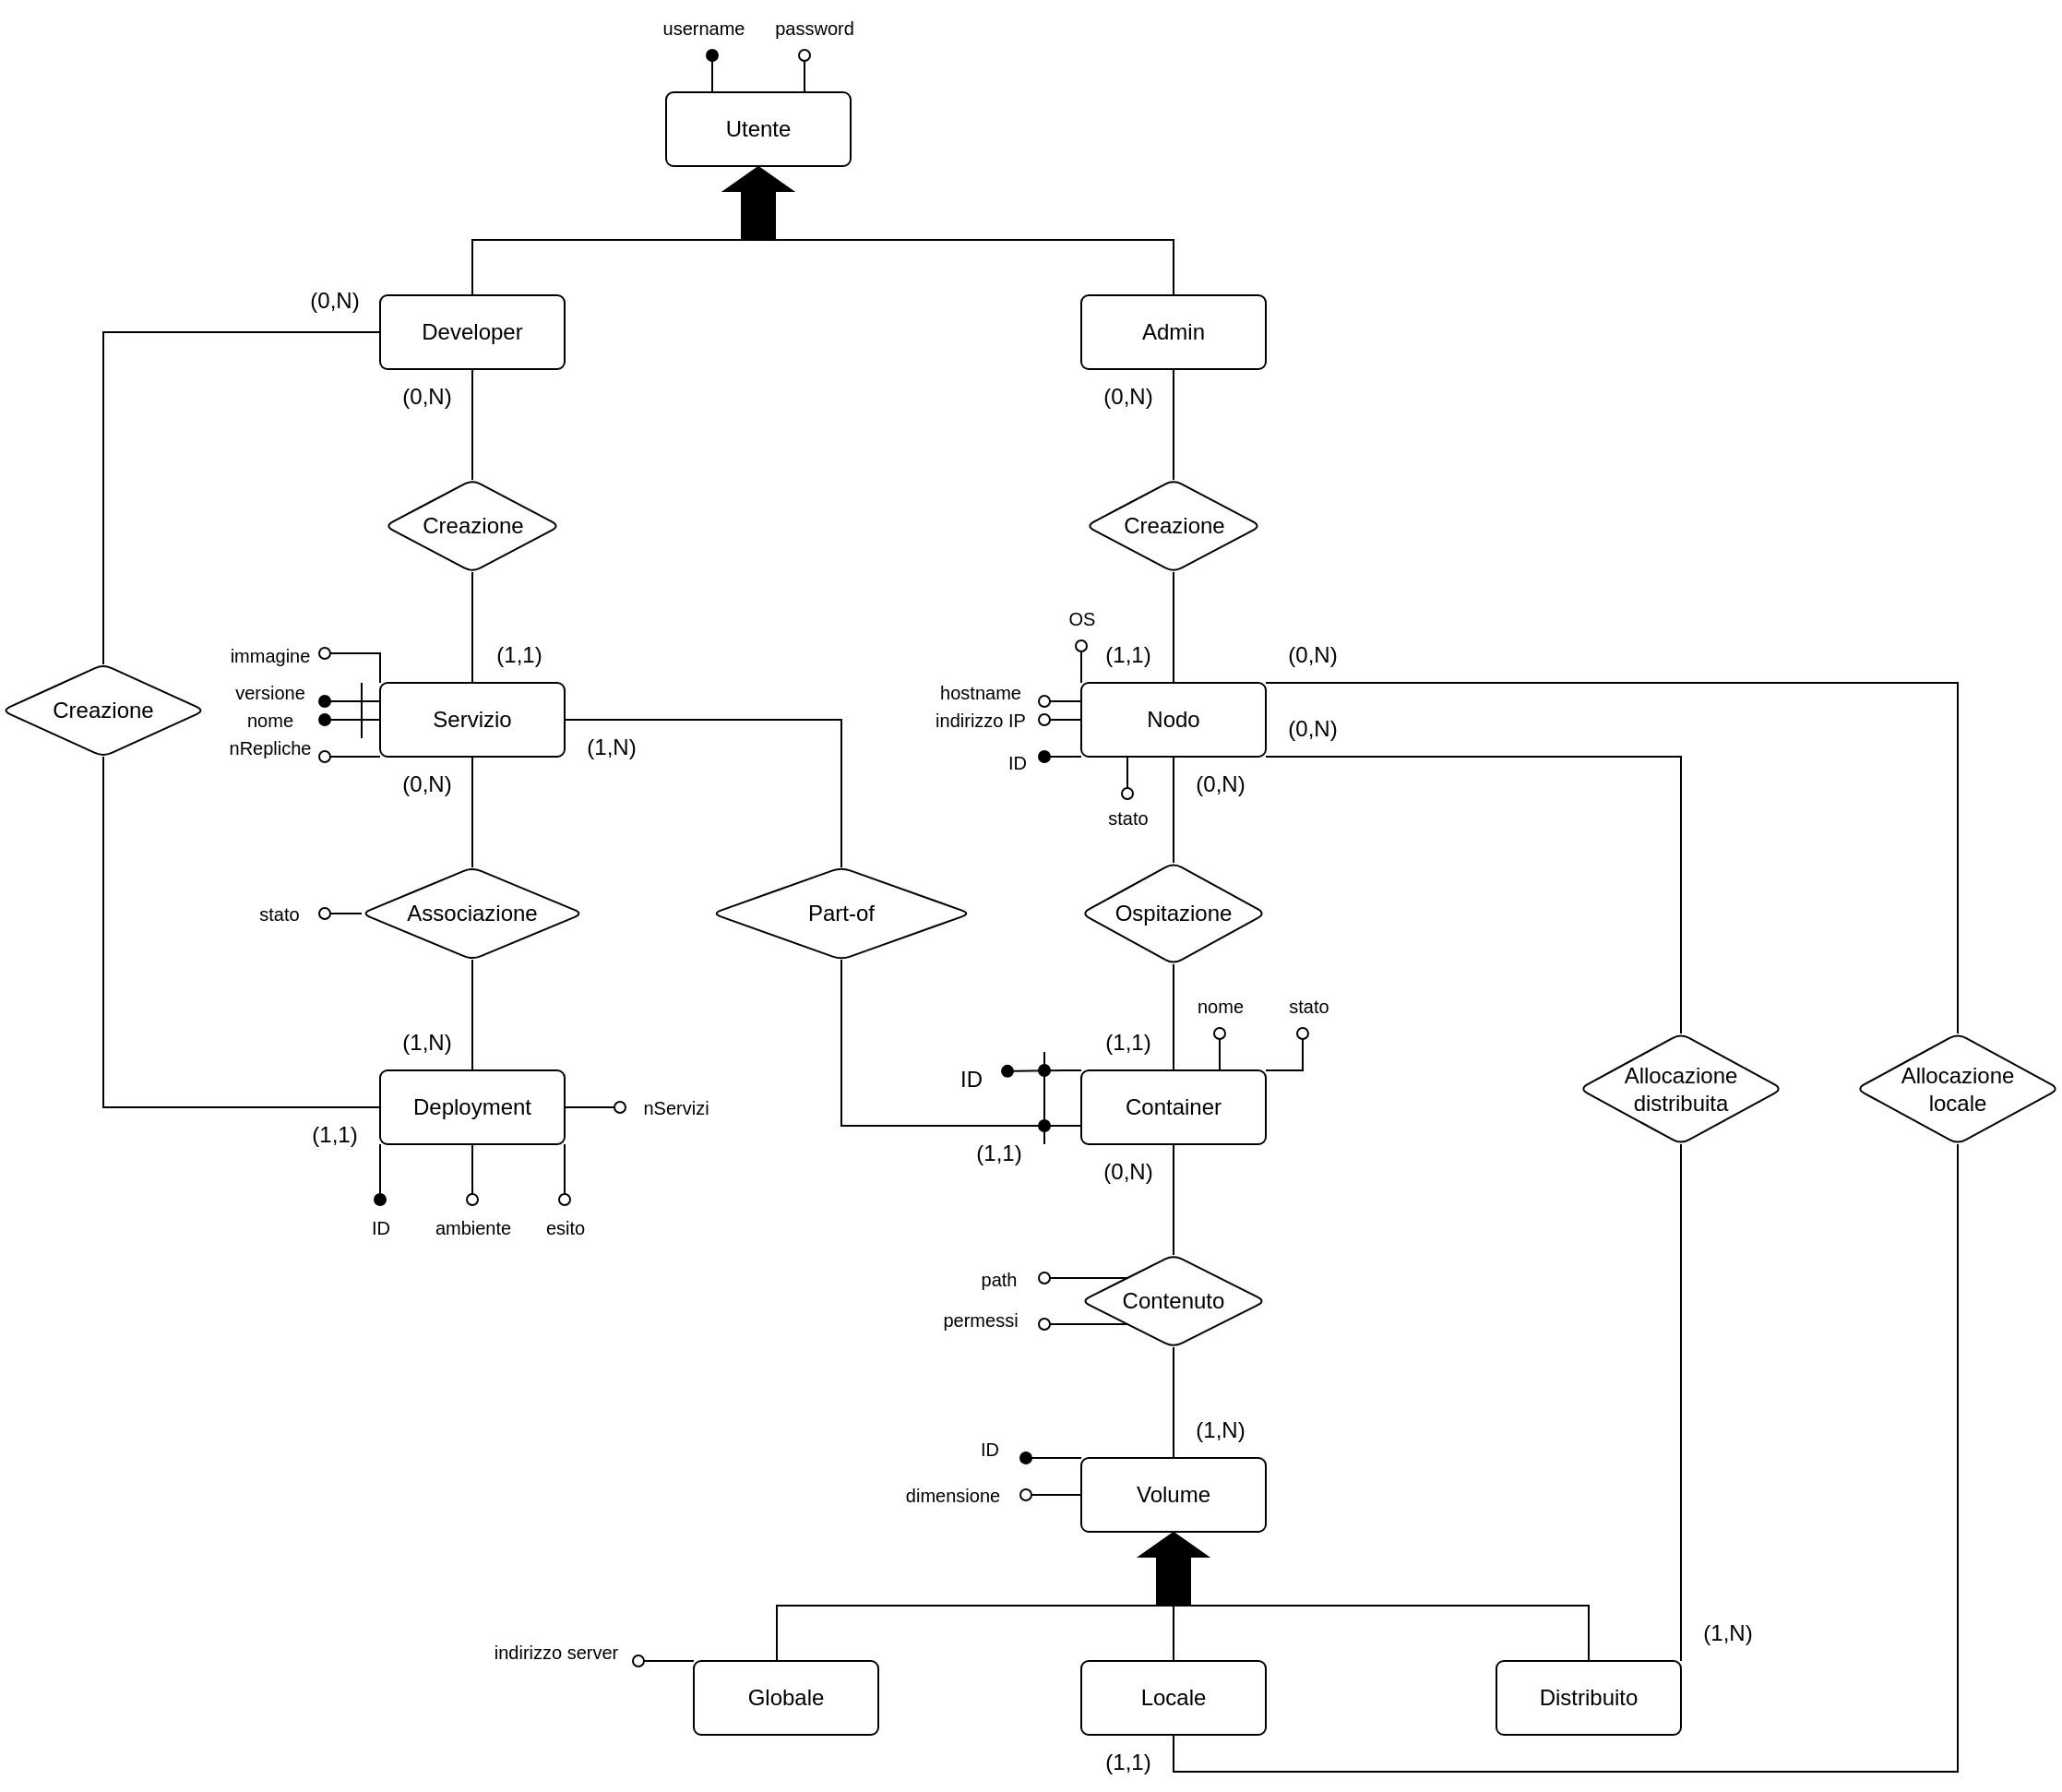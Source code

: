 <mxfile version="26.2.14">
  <diagram id="R2lEEEUBdFMjLlhIrx00" name="Page-1">
    <mxGraphModel dx="1577" dy="2233" grid="1" gridSize="10" guides="1" tooltips="1" connect="1" arrows="1" fold="1" page="1" pageScale="1" pageWidth="850" pageHeight="1100" math="0" shadow="0" extFonts="Permanent Marker^https://fonts.googleapis.com/css?family=Permanent+Marker">
      <root>
        <mxCell id="0" />
        <mxCell id="1" parent="0" />
        <mxCell id="UmrRzRvC02uneNPQCRzM-6" style="edgeStyle=orthogonalEdgeStyle;rounded=0;orthogonalLoop=1;jettySize=auto;html=1;exitX=0.5;exitY=1;exitDx=0;exitDy=0;entryX=0.5;entryY=0;entryDx=0;entryDy=0;endArrow=none;startFill=0;" edge="1" parent="1" source="UmrRzRvC02uneNPQCRzM-1" target="UmrRzRvC02uneNPQCRzM-2">
          <mxGeometry relative="1" as="geometry">
            <Array as="points">
              <mxPoint x="425" y="120" />
              <mxPoint x="650" y="120" />
            </Array>
          </mxGeometry>
        </mxCell>
        <mxCell id="UmrRzRvC02uneNPQCRzM-10" value="" style="edgeStyle=orthogonalEdgeStyle;rounded=0;orthogonalLoop=1;jettySize=auto;html=1;endArrow=none;startFill=0;" edge="1" parent="1" source="UmrRzRvC02uneNPQCRzM-2" target="UmrRzRvC02uneNPQCRzM-9">
          <mxGeometry relative="1" as="geometry" />
        </mxCell>
        <mxCell id="UmrRzRvC02uneNPQCRzM-2" value="Admin" style="rounded=1;arcSize=10;whiteSpace=wrap;html=1;align=center;" vertex="1" parent="1">
          <mxGeometry x="600" y="150" width="100" height="40" as="geometry" />
        </mxCell>
        <mxCell id="UmrRzRvC02uneNPQCRzM-14" value="" style="edgeStyle=orthogonalEdgeStyle;rounded=0;orthogonalLoop=1;jettySize=auto;html=1;endArrow=none;startFill=0;" edge="1" parent="1" source="UmrRzRvC02uneNPQCRzM-3" target="UmrRzRvC02uneNPQCRzM-13">
          <mxGeometry relative="1" as="geometry" />
        </mxCell>
        <mxCell id="UmrRzRvC02uneNPQCRzM-22" value="" style="edgeStyle=orthogonalEdgeStyle;rounded=0;orthogonalLoop=1;jettySize=auto;html=1;endArrow=none;startFill=0;" edge="1" parent="1" source="UmrRzRvC02uneNPQCRzM-3" target="UmrRzRvC02uneNPQCRzM-21">
          <mxGeometry relative="1" as="geometry" />
        </mxCell>
        <mxCell id="UmrRzRvC02uneNPQCRzM-3" value="Developer" style="rounded=1;arcSize=10;whiteSpace=wrap;html=1;align=center;" vertex="1" parent="1">
          <mxGeometry x="220" y="150" width="100" height="40" as="geometry" />
        </mxCell>
        <mxCell id="UmrRzRvC02uneNPQCRzM-7" value="" style="shape=flexArrow;endArrow=classic;html=1;rounded=0;width=18;endSize=4;endWidth=18;fillColor=#000000;" edge="1" parent="1" target="UmrRzRvC02uneNPQCRzM-1">
          <mxGeometry width="50" height="50" relative="1" as="geometry">
            <mxPoint x="425" y="120" as="sourcePoint" />
            <mxPoint x="425" y="50" as="targetPoint" />
            <Array as="points" />
          </mxGeometry>
        </mxCell>
        <mxCell id="UmrRzRvC02uneNPQCRzM-8" style="edgeStyle=orthogonalEdgeStyle;rounded=0;orthogonalLoop=1;jettySize=auto;html=1;exitX=0.5;exitY=1;exitDx=0;exitDy=0;entryX=0.5;entryY=0;entryDx=0;entryDy=0;endArrow=none;startFill=0;" edge="1" parent="1" source="UmrRzRvC02uneNPQCRzM-1" target="UmrRzRvC02uneNPQCRzM-3">
          <mxGeometry relative="1" as="geometry">
            <Array as="points">
              <mxPoint x="425" y="120" />
              <mxPoint x="270" y="120" />
            </Array>
          </mxGeometry>
        </mxCell>
        <mxCell id="UmrRzRvC02uneNPQCRzM-78" style="edgeStyle=orthogonalEdgeStyle;rounded=0;orthogonalLoop=1;jettySize=auto;html=1;exitX=0.25;exitY=0;exitDx=0;exitDy=0;endArrow=oval;endFill=1;" edge="1" parent="1" source="UmrRzRvC02uneNPQCRzM-1">
          <mxGeometry relative="1" as="geometry">
            <mxPoint x="400" y="20" as="targetPoint" />
          </mxGeometry>
        </mxCell>
        <mxCell id="UmrRzRvC02uneNPQCRzM-80" style="edgeStyle=orthogonalEdgeStyle;rounded=0;orthogonalLoop=1;jettySize=auto;html=1;exitX=0.75;exitY=0;exitDx=0;exitDy=0;endArrow=oval;endFill=0;" edge="1" parent="1" source="UmrRzRvC02uneNPQCRzM-1">
          <mxGeometry relative="1" as="geometry">
            <mxPoint x="450" y="20" as="targetPoint" />
          </mxGeometry>
        </mxCell>
        <mxCell id="UmrRzRvC02uneNPQCRzM-1" value="Utente" style="rounded=1;arcSize=10;whiteSpace=wrap;html=1;align=center;" vertex="1" parent="1">
          <mxGeometry x="375" y="40" width="100" height="40" as="geometry" />
        </mxCell>
        <mxCell id="UmrRzRvC02uneNPQCRzM-9" value="Creazione" style="rhombus;whiteSpace=wrap;html=1;rounded=1;arcSize=10;" vertex="1" parent="1">
          <mxGeometry x="602.5" y="250" width="95" height="50" as="geometry" />
        </mxCell>
        <mxCell id="UmrRzRvC02uneNPQCRzM-12" style="edgeStyle=orthogonalEdgeStyle;rounded=0;orthogonalLoop=1;jettySize=auto;html=1;exitX=0.5;exitY=0;exitDx=0;exitDy=0;entryX=0.5;entryY=1;entryDx=0;entryDy=0;endArrow=none;startFill=0;" edge="1" parent="1" source="UmrRzRvC02uneNPQCRzM-11" target="UmrRzRvC02uneNPQCRzM-9">
          <mxGeometry relative="1" as="geometry" />
        </mxCell>
        <mxCell id="UmrRzRvC02uneNPQCRzM-34" value="" style="edgeStyle=orthogonalEdgeStyle;rounded=0;orthogonalLoop=1;jettySize=auto;html=1;endArrow=none;startFill=0;" edge="1" parent="1" source="UmrRzRvC02uneNPQCRzM-11" target="UmrRzRvC02uneNPQCRzM-33">
          <mxGeometry relative="1" as="geometry" />
        </mxCell>
        <mxCell id="UmrRzRvC02uneNPQCRzM-116" style="edgeStyle=orthogonalEdgeStyle;rounded=0;orthogonalLoop=1;jettySize=auto;html=1;exitX=0;exitY=0;exitDx=0;exitDy=0;endArrow=oval;endFill=0;" edge="1" parent="1" source="UmrRzRvC02uneNPQCRzM-11">
          <mxGeometry relative="1" as="geometry">
            <mxPoint x="600" y="340" as="targetPoint" />
          </mxGeometry>
        </mxCell>
        <mxCell id="UmrRzRvC02uneNPQCRzM-118" style="edgeStyle=orthogonalEdgeStyle;rounded=0;orthogonalLoop=1;jettySize=auto;html=1;exitX=0;exitY=0.25;exitDx=0;exitDy=0;endArrow=oval;endFill=0;" edge="1" parent="1" source="UmrRzRvC02uneNPQCRzM-11">
          <mxGeometry relative="1" as="geometry">
            <mxPoint x="580" y="370" as="targetPoint" />
          </mxGeometry>
        </mxCell>
        <mxCell id="UmrRzRvC02uneNPQCRzM-120" style="edgeStyle=orthogonalEdgeStyle;rounded=0;orthogonalLoop=1;jettySize=auto;html=1;exitX=0;exitY=0.5;exitDx=0;exitDy=0;endArrow=oval;endFill=0;" edge="1" parent="1" source="UmrRzRvC02uneNPQCRzM-11">
          <mxGeometry relative="1" as="geometry">
            <mxPoint x="580" y="380" as="targetPoint" />
          </mxGeometry>
        </mxCell>
        <mxCell id="UmrRzRvC02uneNPQCRzM-122" style="edgeStyle=orthogonalEdgeStyle;rounded=0;orthogonalLoop=1;jettySize=auto;html=1;exitX=0;exitY=1;exitDx=0;exitDy=0;endArrow=oval;endFill=1;" edge="1" parent="1" source="UmrRzRvC02uneNPQCRzM-11">
          <mxGeometry relative="1" as="geometry">
            <mxPoint x="580" y="400" as="targetPoint" />
          </mxGeometry>
        </mxCell>
        <mxCell id="UmrRzRvC02uneNPQCRzM-124" style="edgeStyle=orthogonalEdgeStyle;rounded=0;orthogonalLoop=1;jettySize=auto;html=1;exitX=0.25;exitY=1;exitDx=0;exitDy=0;endArrow=oval;endFill=0;" edge="1" parent="1" source="UmrRzRvC02uneNPQCRzM-11">
          <mxGeometry relative="1" as="geometry">
            <mxPoint x="625" y="420" as="targetPoint" />
          </mxGeometry>
        </mxCell>
        <mxCell id="UmrRzRvC02uneNPQCRzM-179" style="edgeStyle=orthogonalEdgeStyle;rounded=0;orthogonalLoop=1;jettySize=auto;html=1;exitX=1;exitY=1;exitDx=0;exitDy=0;entryX=0.5;entryY=0;entryDx=0;entryDy=0;endArrow=none;startFill=0;" edge="1" parent="1" source="UmrRzRvC02uneNPQCRzM-11" target="UmrRzRvC02uneNPQCRzM-172">
          <mxGeometry relative="1" as="geometry">
            <Array as="points">
              <mxPoint x="925" y="400" />
            </Array>
          </mxGeometry>
        </mxCell>
        <mxCell id="UmrRzRvC02uneNPQCRzM-11" value="Nodo" style="rounded=1;arcSize=10;whiteSpace=wrap;html=1;align=center;" vertex="1" parent="1">
          <mxGeometry x="600" y="360" width="100" height="40" as="geometry" />
        </mxCell>
        <mxCell id="UmrRzRvC02uneNPQCRzM-13" value="Creazione" style="rhombus;whiteSpace=wrap;html=1;rounded=1;arcSize=10;" vertex="1" parent="1">
          <mxGeometry x="222.5" y="250" width="95" height="50" as="geometry" />
        </mxCell>
        <mxCell id="UmrRzRvC02uneNPQCRzM-16" style="edgeStyle=orthogonalEdgeStyle;rounded=0;orthogonalLoop=1;jettySize=auto;html=1;exitX=0.5;exitY=0;exitDx=0;exitDy=0;entryX=0.5;entryY=1;entryDx=0;entryDy=0;endArrow=none;startFill=0;" edge="1" parent="1" source="UmrRzRvC02uneNPQCRzM-15" target="UmrRzRvC02uneNPQCRzM-13">
          <mxGeometry relative="1" as="geometry" />
        </mxCell>
        <mxCell id="UmrRzRvC02uneNPQCRzM-18" value="" style="edgeStyle=orthogonalEdgeStyle;rounded=0;orthogonalLoop=1;jettySize=auto;html=1;endArrow=none;startFill=0;" edge="1" parent="1" source="UmrRzRvC02uneNPQCRzM-15" target="UmrRzRvC02uneNPQCRzM-17">
          <mxGeometry relative="1" as="geometry" />
        </mxCell>
        <mxCell id="UmrRzRvC02uneNPQCRzM-43" value="" style="edgeStyle=orthogonalEdgeStyle;rounded=0;orthogonalLoop=1;jettySize=auto;html=1;endArrow=none;startFill=0;" edge="1" parent="1" source="UmrRzRvC02uneNPQCRzM-15" target="UmrRzRvC02uneNPQCRzM-42">
          <mxGeometry relative="1" as="geometry" />
        </mxCell>
        <mxCell id="UmrRzRvC02uneNPQCRzM-83" style="edgeStyle=orthogonalEdgeStyle;rounded=0;orthogonalLoop=1;jettySize=auto;html=1;exitX=0;exitY=0.25;exitDx=0;exitDy=0;endArrow=oval;endFill=1;" edge="1" parent="1" source="UmrRzRvC02uneNPQCRzM-15">
          <mxGeometry relative="1" as="geometry">
            <mxPoint x="190" y="370" as="targetPoint" />
          </mxGeometry>
        </mxCell>
        <mxCell id="UmrRzRvC02uneNPQCRzM-95" style="edgeStyle=orthogonalEdgeStyle;rounded=0;orthogonalLoop=1;jettySize=auto;html=1;exitX=0;exitY=0.5;exitDx=0;exitDy=0;endArrow=oval;endFill=1;" edge="1" parent="1" source="UmrRzRvC02uneNPQCRzM-15">
          <mxGeometry relative="1" as="geometry">
            <mxPoint x="190" y="380" as="targetPoint" />
          </mxGeometry>
        </mxCell>
        <mxCell id="UmrRzRvC02uneNPQCRzM-100" style="edgeStyle=orthogonalEdgeStyle;rounded=0;orthogonalLoop=1;jettySize=auto;html=1;exitX=0;exitY=1;exitDx=0;exitDy=0;endArrow=oval;endFill=0;" edge="1" parent="1" source="UmrRzRvC02uneNPQCRzM-15">
          <mxGeometry relative="1" as="geometry">
            <mxPoint x="190" y="400" as="targetPoint" />
          </mxGeometry>
        </mxCell>
        <mxCell id="UmrRzRvC02uneNPQCRzM-15" value="Servizio" style="rounded=1;arcSize=10;whiteSpace=wrap;html=1;align=center;" vertex="1" parent="1">
          <mxGeometry x="220" y="360" width="100" height="40" as="geometry" />
        </mxCell>
        <mxCell id="UmrRzRvC02uneNPQCRzM-111" style="edgeStyle=orthogonalEdgeStyle;rounded=0;orthogonalLoop=1;jettySize=auto;html=1;exitX=0;exitY=0.5;exitDx=0;exitDy=0;endArrow=oval;endFill=0;" edge="1" parent="1" source="UmrRzRvC02uneNPQCRzM-17">
          <mxGeometry relative="1" as="geometry">
            <mxPoint x="190" y="485" as="targetPoint" />
          </mxGeometry>
        </mxCell>
        <mxCell id="UmrRzRvC02uneNPQCRzM-17" value="Associazione" style="rhombus;whiteSpace=wrap;html=1;rounded=1;arcSize=10;" vertex="1" parent="1">
          <mxGeometry x="210" y="460" width="120" height="50" as="geometry" />
        </mxCell>
        <mxCell id="UmrRzRvC02uneNPQCRzM-20" style="edgeStyle=orthogonalEdgeStyle;rounded=0;orthogonalLoop=1;jettySize=auto;html=1;exitX=0.5;exitY=0;exitDx=0;exitDy=0;entryX=0.5;entryY=1;entryDx=0;entryDy=0;endArrow=none;startFill=0;" edge="1" parent="1" source="UmrRzRvC02uneNPQCRzM-19" target="UmrRzRvC02uneNPQCRzM-17">
          <mxGeometry relative="1" as="geometry" />
        </mxCell>
        <mxCell id="UmrRzRvC02uneNPQCRzM-24" style="edgeStyle=orthogonalEdgeStyle;rounded=0;orthogonalLoop=1;jettySize=auto;html=1;exitX=0;exitY=0.5;exitDx=0;exitDy=0;endArrow=none;startFill=0;" edge="1" parent="1" source="UmrRzRvC02uneNPQCRzM-19" target="UmrRzRvC02uneNPQCRzM-21">
          <mxGeometry relative="1" as="geometry" />
        </mxCell>
        <mxCell id="UmrRzRvC02uneNPQCRzM-103" style="edgeStyle=orthogonalEdgeStyle;rounded=0;orthogonalLoop=1;jettySize=auto;html=1;exitX=0;exitY=1;exitDx=0;exitDy=0;endArrow=oval;endFill=1;" edge="1" parent="1" source="UmrRzRvC02uneNPQCRzM-19">
          <mxGeometry relative="1" as="geometry">
            <mxPoint x="220" y="640" as="targetPoint" />
          </mxGeometry>
        </mxCell>
        <mxCell id="UmrRzRvC02uneNPQCRzM-104" style="edgeStyle=orthogonalEdgeStyle;rounded=0;orthogonalLoop=1;jettySize=auto;html=1;exitX=0.5;exitY=1;exitDx=0;exitDy=0;endArrow=oval;endFill=0;" edge="1" parent="1" source="UmrRzRvC02uneNPQCRzM-19">
          <mxGeometry relative="1" as="geometry">
            <mxPoint x="270" y="640" as="targetPoint" />
          </mxGeometry>
        </mxCell>
        <mxCell id="UmrRzRvC02uneNPQCRzM-105" style="edgeStyle=orthogonalEdgeStyle;rounded=0;orthogonalLoop=1;jettySize=auto;html=1;exitX=1;exitY=1;exitDx=0;exitDy=0;endArrow=oval;endFill=0;" edge="1" parent="1" source="UmrRzRvC02uneNPQCRzM-19">
          <mxGeometry relative="1" as="geometry">
            <mxPoint x="320" y="640" as="targetPoint" />
          </mxGeometry>
        </mxCell>
        <mxCell id="UmrRzRvC02uneNPQCRzM-109" style="edgeStyle=orthogonalEdgeStyle;rounded=0;orthogonalLoop=1;jettySize=auto;html=1;exitX=1;exitY=0.5;exitDx=0;exitDy=0;endArrow=oval;endFill=0;" edge="1" parent="1" source="UmrRzRvC02uneNPQCRzM-19">
          <mxGeometry relative="1" as="geometry">
            <mxPoint x="350" y="590" as="targetPoint" />
          </mxGeometry>
        </mxCell>
        <mxCell id="UmrRzRvC02uneNPQCRzM-19" value="Deployment" style="rounded=1;arcSize=10;whiteSpace=wrap;html=1;align=center;" vertex="1" parent="1">
          <mxGeometry x="220" y="570" width="100" height="40" as="geometry" />
        </mxCell>
        <mxCell id="UmrRzRvC02uneNPQCRzM-21" value="Creazione" style="rhombus;whiteSpace=wrap;html=1;rounded=1;arcSize=10;" vertex="1" parent="1">
          <mxGeometry x="15" y="350" width="110" height="50" as="geometry" />
        </mxCell>
        <mxCell id="UmrRzRvC02uneNPQCRzM-25" value="(1,1)" style="text;html=1;align=center;verticalAlign=middle;resizable=0;points=[];autosize=1;strokeColor=none;fillColor=none;" vertex="1" parent="1">
          <mxGeometry x="170" y="590" width="50" height="30" as="geometry" />
        </mxCell>
        <mxCell id="UmrRzRvC02uneNPQCRzM-26" value="(0,N)" style="text;html=1;align=center;verticalAlign=middle;resizable=0;points=[];autosize=1;strokeColor=none;fillColor=none;" vertex="1" parent="1">
          <mxGeometry x="170" y="138" width="50" height="30" as="geometry" />
        </mxCell>
        <mxCell id="UmrRzRvC02uneNPQCRzM-27" value="(1,N)" style="text;html=1;align=center;verticalAlign=middle;resizable=0;points=[];autosize=1;strokeColor=none;fillColor=none;" vertex="1" parent="1">
          <mxGeometry x="220" y="540" width="50" height="30" as="geometry" />
        </mxCell>
        <mxCell id="UmrRzRvC02uneNPQCRzM-28" value="(0,N)" style="text;html=1;align=center;verticalAlign=middle;resizable=0;points=[];autosize=1;strokeColor=none;fillColor=none;" vertex="1" parent="1">
          <mxGeometry x="220" y="400" width="50" height="30" as="geometry" />
        </mxCell>
        <mxCell id="UmrRzRvC02uneNPQCRzM-29" value="(0,N)" style="text;html=1;align=center;verticalAlign=middle;resizable=0;points=[];autosize=1;strokeColor=none;fillColor=none;" vertex="1" parent="1">
          <mxGeometry x="220" y="190" width="50" height="30" as="geometry" />
        </mxCell>
        <mxCell id="UmrRzRvC02uneNPQCRzM-30" value="(1,1)" style="text;html=1;align=center;verticalAlign=middle;resizable=0;points=[];autosize=1;strokeColor=none;fillColor=none;" vertex="1" parent="1">
          <mxGeometry x="270" y="330" width="50" height="30" as="geometry" />
        </mxCell>
        <mxCell id="UmrRzRvC02uneNPQCRzM-31" value="(0,N)" style="text;html=1;align=center;verticalAlign=middle;resizable=0;points=[];autosize=1;strokeColor=none;fillColor=none;" vertex="1" parent="1">
          <mxGeometry x="600" y="190" width="50" height="30" as="geometry" />
        </mxCell>
        <mxCell id="UmrRzRvC02uneNPQCRzM-32" value="(1,1)" style="text;html=1;align=center;verticalAlign=middle;resizable=0;points=[];autosize=1;strokeColor=none;fillColor=none;" vertex="1" parent="1">
          <mxGeometry x="600" y="330" width="50" height="30" as="geometry" />
        </mxCell>
        <mxCell id="UmrRzRvC02uneNPQCRzM-33" value="Ospitazione" style="rhombus;whiteSpace=wrap;html=1;rounded=1;arcSize=10;" vertex="1" parent="1">
          <mxGeometry x="600" y="457.5" width="100" height="55" as="geometry" />
        </mxCell>
        <mxCell id="UmrRzRvC02uneNPQCRzM-39" style="edgeStyle=orthogonalEdgeStyle;rounded=0;orthogonalLoop=1;jettySize=auto;html=1;exitX=0.5;exitY=0;exitDx=0;exitDy=0;entryX=0.5;entryY=1;entryDx=0;entryDy=0;endArrow=none;startFill=0;" edge="1" parent="1" source="UmrRzRvC02uneNPQCRzM-37" target="UmrRzRvC02uneNPQCRzM-33">
          <mxGeometry relative="1" as="geometry" />
        </mxCell>
        <mxCell id="UmrRzRvC02uneNPQCRzM-49" value="" style="edgeStyle=orthogonalEdgeStyle;rounded=0;orthogonalLoop=1;jettySize=auto;html=1;endArrow=none;startFill=0;" edge="1" parent="1" source="UmrRzRvC02uneNPQCRzM-37" target="UmrRzRvC02uneNPQCRzM-48">
          <mxGeometry relative="1" as="geometry" />
        </mxCell>
        <mxCell id="UmrRzRvC02uneNPQCRzM-131" style="edgeStyle=orthogonalEdgeStyle;rounded=0;orthogonalLoop=1;jettySize=auto;html=1;exitX=0;exitY=0.75;exitDx=0;exitDy=0;entryX=0.5;entryY=1;entryDx=0;entryDy=0;endArrow=none;startFill=0;" edge="1" parent="1" source="UmrRzRvC02uneNPQCRzM-37" target="UmrRzRvC02uneNPQCRzM-42">
          <mxGeometry relative="1" as="geometry" />
        </mxCell>
        <mxCell id="UmrRzRvC02uneNPQCRzM-134" style="edgeStyle=orthogonalEdgeStyle;rounded=0;orthogonalLoop=1;jettySize=auto;html=1;exitX=0;exitY=0;exitDx=0;exitDy=0;endArrow=oval;endFill=1;" edge="1" parent="1" source="UmrRzRvC02uneNPQCRzM-37">
          <mxGeometry relative="1" as="geometry">
            <mxPoint x="560" y="570.429" as="targetPoint" />
            <Array as="points">
              <mxPoint x="590" y="570" />
              <mxPoint x="590" y="570" />
            </Array>
          </mxGeometry>
        </mxCell>
        <mxCell id="UmrRzRvC02uneNPQCRzM-143" style="edgeStyle=orthogonalEdgeStyle;rounded=0;orthogonalLoop=1;jettySize=auto;html=1;exitX=0.75;exitY=0;exitDx=0;exitDy=0;endArrow=oval;endFill=0;" edge="1" parent="1" source="UmrRzRvC02uneNPQCRzM-37">
          <mxGeometry relative="1" as="geometry">
            <mxPoint x="675" y="550" as="targetPoint" />
          </mxGeometry>
        </mxCell>
        <mxCell id="UmrRzRvC02uneNPQCRzM-145" style="edgeStyle=orthogonalEdgeStyle;rounded=0;orthogonalLoop=1;jettySize=auto;html=1;exitX=1;exitY=0;exitDx=0;exitDy=0;endArrow=oval;endFill=0;" edge="1" parent="1" source="UmrRzRvC02uneNPQCRzM-37">
          <mxGeometry relative="1" as="geometry">
            <mxPoint x="720" y="550" as="targetPoint" />
          </mxGeometry>
        </mxCell>
        <mxCell id="UmrRzRvC02uneNPQCRzM-37" value="Container" style="rounded=1;arcSize=10;whiteSpace=wrap;html=1;align=center;" vertex="1" parent="1">
          <mxGeometry x="600" y="570" width="100" height="40" as="geometry" />
        </mxCell>
        <mxCell id="UmrRzRvC02uneNPQCRzM-40" value="(1,1)" style="text;html=1;align=center;verticalAlign=middle;resizable=0;points=[];autosize=1;strokeColor=none;fillColor=none;" vertex="1" parent="1">
          <mxGeometry x="600" y="540" width="50" height="30" as="geometry" />
        </mxCell>
        <mxCell id="UmrRzRvC02uneNPQCRzM-41" value="(0,N)" style="text;html=1;align=center;verticalAlign=middle;resizable=0;points=[];autosize=1;strokeColor=none;fillColor=none;" vertex="1" parent="1">
          <mxGeometry x="650" y="400" width="50" height="30" as="geometry" />
        </mxCell>
        <mxCell id="UmrRzRvC02uneNPQCRzM-42" value="Part-of" style="rhombus;whiteSpace=wrap;html=1;rounded=1;arcSize=10;" vertex="1" parent="1">
          <mxGeometry x="400" y="460" width="140" height="50" as="geometry" />
        </mxCell>
        <mxCell id="UmrRzRvC02uneNPQCRzM-45" value="(1,N)" style="text;html=1;align=center;verticalAlign=middle;resizable=0;points=[];autosize=1;strokeColor=none;fillColor=none;" vertex="1" parent="1">
          <mxGeometry x="320" y="380" width="50" height="30" as="geometry" />
        </mxCell>
        <mxCell id="UmrRzRvC02uneNPQCRzM-46" value="(1,1)" style="text;html=1;align=center;verticalAlign=middle;resizable=0;points=[];autosize=1;strokeColor=none;fillColor=none;" vertex="1" parent="1">
          <mxGeometry x="530" y="600" width="50" height="30" as="geometry" />
        </mxCell>
        <mxCell id="UmrRzRvC02uneNPQCRzM-148" style="edgeStyle=orthogonalEdgeStyle;rounded=0;orthogonalLoop=1;jettySize=auto;html=1;exitX=0;exitY=0;exitDx=0;exitDy=0;endArrow=oval;endFill=0;" edge="1" parent="1" source="UmrRzRvC02uneNPQCRzM-48">
          <mxGeometry relative="1" as="geometry">
            <mxPoint x="580.0" y="682.353" as="targetPoint" />
          </mxGeometry>
        </mxCell>
        <mxCell id="UmrRzRvC02uneNPQCRzM-150" style="edgeStyle=orthogonalEdgeStyle;rounded=0;orthogonalLoop=1;jettySize=auto;html=1;exitX=0;exitY=1;exitDx=0;exitDy=0;endArrow=oval;endFill=0;" edge="1" parent="1" source="UmrRzRvC02uneNPQCRzM-48">
          <mxGeometry relative="1" as="geometry">
            <mxPoint x="580.0" y="707.059" as="targetPoint" />
          </mxGeometry>
        </mxCell>
        <mxCell id="UmrRzRvC02uneNPQCRzM-48" value="Contenuto" style="rhombus;whiteSpace=wrap;html=1;rounded=1;arcSize=10;" vertex="1" parent="1">
          <mxGeometry x="600" y="670" width="100" height="50" as="geometry" />
        </mxCell>
        <mxCell id="UmrRzRvC02uneNPQCRzM-51" style="edgeStyle=orthogonalEdgeStyle;rounded=0;orthogonalLoop=1;jettySize=auto;html=1;exitX=0.5;exitY=0;exitDx=0;exitDy=0;entryX=0.5;entryY=1;entryDx=0;entryDy=0;endArrow=none;startFill=0;" edge="1" parent="1" source="UmrRzRvC02uneNPQCRzM-50" target="UmrRzRvC02uneNPQCRzM-48">
          <mxGeometry relative="1" as="geometry" />
        </mxCell>
        <mxCell id="UmrRzRvC02uneNPQCRzM-175" style="edgeStyle=orthogonalEdgeStyle;rounded=0;orthogonalLoop=1;jettySize=auto;html=1;exitX=0;exitY=0;exitDx=0;exitDy=0;endArrow=oval;endFill=1;" edge="1" parent="1" source="UmrRzRvC02uneNPQCRzM-50">
          <mxGeometry relative="1" as="geometry">
            <mxPoint x="570.0" y="780" as="targetPoint" />
          </mxGeometry>
        </mxCell>
        <mxCell id="UmrRzRvC02uneNPQCRzM-177" style="edgeStyle=orthogonalEdgeStyle;rounded=0;orthogonalLoop=1;jettySize=auto;html=1;exitX=0;exitY=0.5;exitDx=0;exitDy=0;endArrow=oval;endFill=0;" edge="1" parent="1" source="UmrRzRvC02uneNPQCRzM-50">
          <mxGeometry relative="1" as="geometry">
            <mxPoint x="570.0" y="800" as="targetPoint" />
          </mxGeometry>
        </mxCell>
        <mxCell id="UmrRzRvC02uneNPQCRzM-50" value="Volume" style="rounded=1;arcSize=10;whiteSpace=wrap;html=1;align=center;" vertex="1" parent="1">
          <mxGeometry x="600" y="780" width="100" height="40" as="geometry" />
        </mxCell>
        <mxCell id="UmrRzRvC02uneNPQCRzM-52" value="(1,N)" style="text;html=1;align=center;verticalAlign=middle;resizable=0;points=[];autosize=1;strokeColor=none;fillColor=none;" vertex="1" parent="1">
          <mxGeometry x="650" y="750" width="50" height="30" as="geometry" />
        </mxCell>
        <mxCell id="UmrRzRvC02uneNPQCRzM-53" value="(0,N)" style="text;html=1;align=center;verticalAlign=middle;resizable=0;points=[];autosize=1;strokeColor=none;fillColor=none;" vertex="1" parent="1">
          <mxGeometry x="600" y="610" width="50" height="30" as="geometry" />
        </mxCell>
        <mxCell id="UmrRzRvC02uneNPQCRzM-79" value="username" style="text;html=1;align=center;verticalAlign=middle;resizable=0;points=[];autosize=1;strokeColor=none;fillColor=none;fontSize=10;" vertex="1" parent="1">
          <mxGeometry x="360" y="-10" width="70" height="30" as="geometry" />
        </mxCell>
        <mxCell id="UmrRzRvC02uneNPQCRzM-81" value="&lt;font style=&quot;font-size: 10px;&quot;&gt;password&lt;/font&gt;" style="text;html=1;align=center;verticalAlign=middle;resizable=0;points=[];autosize=1;strokeColor=none;fillColor=none;" vertex="1" parent="1">
          <mxGeometry x="420" y="-10" width="70" height="30" as="geometry" />
        </mxCell>
        <mxCell id="UmrRzRvC02uneNPQCRzM-85" value="versione" style="text;html=1;align=center;verticalAlign=middle;resizable=0;points=[];autosize=1;strokeColor=none;fillColor=none;fontSize=10;" vertex="1" parent="1">
          <mxGeometry x="130" y="350" width="60" height="30" as="geometry" />
        </mxCell>
        <mxCell id="UmrRzRvC02uneNPQCRzM-87" value="" style="endArrow=none;html=1;rounded=0;" edge="1" parent="1">
          <mxGeometry width="50" height="50" relative="1" as="geometry">
            <mxPoint x="210" y="390" as="sourcePoint" />
            <mxPoint x="210" y="360" as="targetPoint" />
          </mxGeometry>
        </mxCell>
        <mxCell id="UmrRzRvC02uneNPQCRzM-89" value="immagine" style="text;html=1;align=center;verticalAlign=middle;resizable=0;points=[];autosize=1;strokeColor=none;fillColor=none;fontSize=10;" vertex="1" parent="1">
          <mxGeometry x="125" y="330" width="70" height="30" as="geometry" />
        </mxCell>
        <mxCell id="UmrRzRvC02uneNPQCRzM-96" value="nome" style="text;html=1;align=center;verticalAlign=middle;resizable=0;points=[];autosize=1;strokeColor=none;fillColor=none;fontSize=10;" vertex="1" parent="1">
          <mxGeometry x="135" y="365" width="50" height="30" as="geometry" />
        </mxCell>
        <mxCell id="UmrRzRvC02uneNPQCRzM-99" value="nRepliche" style="text;html=1;align=center;verticalAlign=middle;resizable=0;points=[];autosize=1;strokeColor=none;fillColor=none;fontSize=10;" vertex="1" parent="1">
          <mxGeometry x="125" y="380" width="70" height="30" as="geometry" />
        </mxCell>
        <mxCell id="UmrRzRvC02uneNPQCRzM-101" style="edgeStyle=orthogonalEdgeStyle;rounded=0;orthogonalLoop=1;jettySize=auto;html=1;exitX=0;exitY=0;exitDx=0;exitDy=0;endArrow=oval;endFill=0;" edge="1" parent="1" source="UmrRzRvC02uneNPQCRzM-15">
          <mxGeometry relative="1" as="geometry">
            <mxPoint x="190" y="344" as="targetPoint" />
            <Array as="points">
              <mxPoint x="220" y="344" />
            </Array>
          </mxGeometry>
        </mxCell>
        <mxCell id="UmrRzRvC02uneNPQCRzM-106" value="ID" style="text;html=1;align=center;verticalAlign=middle;resizable=0;points=[];autosize=1;strokeColor=none;fillColor=none;fontSize=10;" vertex="1" parent="1">
          <mxGeometry x="205" y="640" width="30" height="30" as="geometry" />
        </mxCell>
        <mxCell id="UmrRzRvC02uneNPQCRzM-107" value="ambiente" style="text;html=1;align=center;verticalAlign=middle;resizable=0;points=[];autosize=1;strokeColor=none;fillColor=none;fontSize=10;" vertex="1" parent="1">
          <mxGeometry x="240" y="640" width="60" height="30" as="geometry" />
        </mxCell>
        <mxCell id="UmrRzRvC02uneNPQCRzM-108" value="esito" style="text;html=1;align=center;verticalAlign=middle;resizable=0;points=[];autosize=1;strokeColor=none;fillColor=none;fontSize=10;" vertex="1" parent="1">
          <mxGeometry x="300" y="640" width="40" height="30" as="geometry" />
        </mxCell>
        <mxCell id="UmrRzRvC02uneNPQCRzM-110" value="nServizi" style="text;html=1;align=center;verticalAlign=middle;resizable=0;points=[];autosize=1;strokeColor=none;fillColor=none;fontSize=10;" vertex="1" parent="1">
          <mxGeometry x="350" y="575" width="60" height="30" as="geometry" />
        </mxCell>
        <mxCell id="UmrRzRvC02uneNPQCRzM-112" value="stato" style="text;html=1;align=center;verticalAlign=middle;resizable=0;points=[];autosize=1;strokeColor=none;fillColor=none;fontSize=10;" vertex="1" parent="1">
          <mxGeometry x="140" y="470" width="50" height="30" as="geometry" />
        </mxCell>
        <mxCell id="UmrRzRvC02uneNPQCRzM-117" value="OS" style="text;html=1;align=center;verticalAlign=middle;resizable=0;points=[];autosize=1;strokeColor=none;fillColor=none;fontSize=10;" vertex="1" parent="1">
          <mxGeometry x="580" y="310" width="40" height="30" as="geometry" />
        </mxCell>
        <mxCell id="UmrRzRvC02uneNPQCRzM-119" value="hostname" style="text;html=1;align=center;verticalAlign=middle;resizable=0;points=[];autosize=1;strokeColor=none;fillColor=none;fontSize=10;" vertex="1" parent="1">
          <mxGeometry x="510" y="350" width="70" height="30" as="geometry" />
        </mxCell>
        <mxCell id="UmrRzRvC02uneNPQCRzM-121" value="indirizzo IP" style="text;html=1;align=center;verticalAlign=middle;resizable=0;points=[];autosize=1;strokeColor=none;fillColor=none;fontSize=10;" vertex="1" parent="1">
          <mxGeometry x="510" y="365" width="70" height="30" as="geometry" />
        </mxCell>
        <mxCell id="UmrRzRvC02uneNPQCRzM-123" value="ID" style="text;html=1;align=center;verticalAlign=middle;resizable=0;points=[];autosize=1;strokeColor=none;fillColor=none;fontSize=10;" vertex="1" parent="1">
          <mxGeometry x="550" y="388" width="30" height="30" as="geometry" />
        </mxCell>
        <mxCell id="UmrRzRvC02uneNPQCRzM-125" value="stato" style="text;html=1;align=center;verticalAlign=middle;resizable=0;points=[];autosize=1;strokeColor=none;fillColor=none;fontSize=10;" vertex="1" parent="1">
          <mxGeometry x="600" y="418" width="50" height="30" as="geometry" />
        </mxCell>
        <mxCell id="UmrRzRvC02uneNPQCRzM-127" value="ID" style="text;html=1;align=center;verticalAlign=middle;resizable=0;points=[];autosize=1;strokeColor=none;fillColor=none;" vertex="1" parent="1">
          <mxGeometry x="520" y="560" width="40" height="30" as="geometry" />
        </mxCell>
        <mxCell id="UmrRzRvC02uneNPQCRzM-136" value="" style="endArrow=oval;html=1;rounded=0;endFill=1;startArrow=oval;startFill=1;" edge="1" parent="1">
          <mxGeometry width="50" height="50" relative="1" as="geometry">
            <mxPoint x="580" y="600" as="sourcePoint" />
            <mxPoint x="580" y="570" as="targetPoint" />
          </mxGeometry>
        </mxCell>
        <mxCell id="UmrRzRvC02uneNPQCRzM-139" value="" style="endArrow=none;html=1;rounded=0;" edge="1" parent="1">
          <mxGeometry width="50" height="50" relative="1" as="geometry">
            <mxPoint x="580" y="570" as="sourcePoint" />
            <mxPoint x="580" y="560" as="targetPoint" />
          </mxGeometry>
        </mxCell>
        <mxCell id="UmrRzRvC02uneNPQCRzM-140" value="" style="endArrow=none;html=1;rounded=0;" edge="1" parent="1">
          <mxGeometry width="50" height="50" relative="1" as="geometry">
            <mxPoint x="580" y="610" as="sourcePoint" />
            <mxPoint x="580" y="600" as="targetPoint" />
          </mxGeometry>
        </mxCell>
        <mxCell id="UmrRzRvC02uneNPQCRzM-144" value="nome" style="text;html=1;align=center;verticalAlign=middle;resizable=0;points=[];autosize=1;strokeColor=none;fillColor=none;fontSize=10;" vertex="1" parent="1">
          <mxGeometry x="650" y="520" width="50" height="30" as="geometry" />
        </mxCell>
        <mxCell id="UmrRzRvC02uneNPQCRzM-146" value="stato" style="text;html=1;align=center;verticalAlign=middle;resizable=0;points=[];autosize=1;strokeColor=none;fillColor=none;fontSize=10;" vertex="1" parent="1">
          <mxGeometry x="697.5" y="520" width="50" height="30" as="geometry" />
        </mxCell>
        <mxCell id="UmrRzRvC02uneNPQCRzM-149" value="path" style="text;html=1;align=center;verticalAlign=middle;resizable=0;points=[];autosize=1;strokeColor=none;fillColor=none;fontSize=10;" vertex="1" parent="1">
          <mxGeometry x="535" y="668" width="40" height="30" as="geometry" />
        </mxCell>
        <mxCell id="UmrRzRvC02uneNPQCRzM-151" value="permessi" style="text;html=1;align=center;verticalAlign=middle;resizable=0;points=[];autosize=1;strokeColor=none;fillColor=none;fontSize=10;" vertex="1" parent="1">
          <mxGeometry x="515" y="690" width="60" height="30" as="geometry" />
        </mxCell>
        <mxCell id="UmrRzRvC02uneNPQCRzM-161" style="edgeStyle=orthogonalEdgeStyle;rounded=0;orthogonalLoop=1;jettySize=auto;html=1;exitX=0.5;exitY=1;exitDx=0;exitDy=0;entryX=0.5;entryY=0;entryDx=0;entryDy=0;endArrow=none;startFill=0;" edge="1" parent="1" target="UmrRzRvC02uneNPQCRzM-162">
          <mxGeometry relative="1" as="geometry">
            <mxPoint x="650" y="820" as="sourcePoint" />
            <Array as="points">
              <mxPoint x="650" y="860" />
              <mxPoint x="875" y="860" />
            </Array>
          </mxGeometry>
        </mxCell>
        <mxCell id="UmrRzRvC02uneNPQCRzM-162" value="Distribuito" style="rounded=1;arcSize=10;whiteSpace=wrap;html=1;align=center;" vertex="1" parent="1">
          <mxGeometry x="825" y="890" width="100" height="40" as="geometry" />
        </mxCell>
        <mxCell id="UmrRzRvC02uneNPQCRzM-169" style="edgeStyle=orthogonalEdgeStyle;rounded=0;orthogonalLoop=1;jettySize=auto;html=1;exitX=0;exitY=0;exitDx=0;exitDy=0;endArrow=oval;endFill=0;" edge="1" parent="1" source="UmrRzRvC02uneNPQCRzM-163">
          <mxGeometry relative="1" as="geometry">
            <mxPoint x="360" y="890.588" as="targetPoint" />
          </mxGeometry>
        </mxCell>
        <mxCell id="UmrRzRvC02uneNPQCRzM-163" value="Globale" style="rounded=1;arcSize=10;whiteSpace=wrap;html=1;align=center;" vertex="1" parent="1">
          <mxGeometry x="390" y="890" width="100" height="40" as="geometry" />
        </mxCell>
        <mxCell id="UmrRzRvC02uneNPQCRzM-164" value="" style="shape=flexArrow;endArrow=classic;html=1;rounded=0;width=18;endSize=4;endWidth=18;fillColor=#000000;" edge="1" parent="1">
          <mxGeometry width="50" height="50" relative="1" as="geometry">
            <mxPoint x="650" y="860" as="sourcePoint" />
            <mxPoint x="650" y="820" as="targetPoint" />
            <Array as="points" />
          </mxGeometry>
        </mxCell>
        <mxCell id="UmrRzRvC02uneNPQCRzM-165" style="edgeStyle=orthogonalEdgeStyle;rounded=0;orthogonalLoop=1;jettySize=auto;html=1;exitX=0.5;exitY=1;exitDx=0;exitDy=0;entryX=0.5;entryY=0;entryDx=0;entryDy=0;endArrow=none;startFill=0;" edge="1" parent="1" target="UmrRzRvC02uneNPQCRzM-163">
          <mxGeometry relative="1" as="geometry">
            <mxPoint x="650" y="820" as="sourcePoint" />
            <Array as="points">
              <mxPoint x="650" y="860" />
              <mxPoint x="435" y="860" />
              <mxPoint x="435" y="890" />
            </Array>
          </mxGeometry>
        </mxCell>
        <mxCell id="UmrRzRvC02uneNPQCRzM-184" style="edgeStyle=orthogonalEdgeStyle;rounded=0;orthogonalLoop=1;jettySize=auto;html=1;exitX=0.5;exitY=1;exitDx=0;exitDy=0;entryX=0.5;entryY=1;entryDx=0;entryDy=0;endArrow=none;startFill=0;" edge="1" parent="1" source="UmrRzRvC02uneNPQCRzM-167" target="UmrRzRvC02uneNPQCRzM-185">
          <mxGeometry relative="1" as="geometry">
            <mxPoint x="1080" y="630" as="targetPoint" />
          </mxGeometry>
        </mxCell>
        <mxCell id="UmrRzRvC02uneNPQCRzM-167" value="Locale" style="rounded=1;arcSize=10;whiteSpace=wrap;html=1;align=center;" vertex="1" parent="1">
          <mxGeometry x="600" y="890" width="100" height="40" as="geometry" />
        </mxCell>
        <mxCell id="UmrRzRvC02uneNPQCRzM-168" value="" style="endArrow=none;html=1;rounded=0;exitX=0.5;exitY=0;exitDx=0;exitDy=0;" edge="1" parent="1" source="UmrRzRvC02uneNPQCRzM-167">
          <mxGeometry width="50" height="50" relative="1" as="geometry">
            <mxPoint x="580" y="760" as="sourcePoint" />
            <mxPoint x="650" y="860" as="targetPoint" />
          </mxGeometry>
        </mxCell>
        <mxCell id="UmrRzRvC02uneNPQCRzM-170" value="indirizzo server" style="text;html=1;align=center;verticalAlign=middle;resizable=0;points=[];autosize=1;strokeColor=none;fillColor=none;fontSize=10;" vertex="1" parent="1">
          <mxGeometry x="270" y="870" width="90" height="30" as="geometry" />
        </mxCell>
        <mxCell id="UmrRzRvC02uneNPQCRzM-182" style="edgeStyle=orthogonalEdgeStyle;rounded=0;orthogonalLoop=1;jettySize=auto;html=1;exitX=0.5;exitY=1;exitDx=0;exitDy=0;entryX=1;entryY=0;entryDx=0;entryDy=0;endArrow=none;startFill=0;" edge="1" parent="1" source="UmrRzRvC02uneNPQCRzM-172" target="UmrRzRvC02uneNPQCRzM-162">
          <mxGeometry relative="1" as="geometry" />
        </mxCell>
        <mxCell id="UmrRzRvC02uneNPQCRzM-172" value="Allocazione&lt;div&gt;distribuita&lt;/div&gt;" style="rhombus;whiteSpace=wrap;html=1;rounded=1;arcSize=10;" vertex="1" parent="1">
          <mxGeometry x="870" y="550" width="110" height="60" as="geometry" />
        </mxCell>
        <mxCell id="UmrRzRvC02uneNPQCRzM-176" value="ID" style="text;html=1;align=center;verticalAlign=middle;resizable=0;points=[];autosize=1;strokeColor=none;fillColor=none;fontSize=10;" vertex="1" parent="1">
          <mxGeometry x="535" y="760" width="30" height="30" as="geometry" />
        </mxCell>
        <mxCell id="UmrRzRvC02uneNPQCRzM-178" value="dimensione" style="text;html=1;align=center;verticalAlign=middle;resizable=0;points=[];autosize=1;strokeColor=none;fillColor=none;fontSize=10;" vertex="1" parent="1">
          <mxGeometry x="495" y="785" width="70" height="30" as="geometry" />
        </mxCell>
        <mxCell id="UmrRzRvC02uneNPQCRzM-190" style="edgeStyle=orthogonalEdgeStyle;rounded=0;orthogonalLoop=1;jettySize=auto;html=1;exitX=0.5;exitY=0;exitDx=0;exitDy=0;entryX=1;entryY=0;entryDx=0;entryDy=0;endArrow=none;startFill=0;" edge="1" parent="1" source="UmrRzRvC02uneNPQCRzM-185" target="UmrRzRvC02uneNPQCRzM-11">
          <mxGeometry relative="1" as="geometry">
            <Array as="points">
              <mxPoint x="1075" y="360" />
            </Array>
          </mxGeometry>
        </mxCell>
        <mxCell id="UmrRzRvC02uneNPQCRzM-185" value="Allocazione&lt;div&gt;locale&lt;/div&gt;" style="rhombus;whiteSpace=wrap;html=1;rounded=1;arcSize=10;" vertex="1" parent="1">
          <mxGeometry x="1020" y="550" width="110" height="60" as="geometry" />
        </mxCell>
        <mxCell id="UmrRzRvC02uneNPQCRzM-187" value="(1,1)" style="text;html=1;align=center;verticalAlign=middle;resizable=0;points=[];autosize=1;strokeColor=none;fillColor=none;" vertex="1" parent="1">
          <mxGeometry x="600" y="930" width="50" height="30" as="geometry" />
        </mxCell>
        <mxCell id="UmrRzRvC02uneNPQCRzM-188" value="(0,N)" style="text;html=1;align=center;verticalAlign=middle;resizable=0;points=[];autosize=1;strokeColor=none;fillColor=none;" vertex="1" parent="1">
          <mxGeometry x="700" y="330" width="50" height="30" as="geometry" />
        </mxCell>
        <mxCell id="UmrRzRvC02uneNPQCRzM-189" value="(0,N)" style="text;html=1;align=center;verticalAlign=middle;resizable=0;points=[];autosize=1;strokeColor=none;fillColor=none;" vertex="1" parent="1">
          <mxGeometry x="700" y="370" width="50" height="30" as="geometry" />
        </mxCell>
        <mxCell id="UmrRzRvC02uneNPQCRzM-191" value="(1,N)" style="text;html=1;align=center;verticalAlign=middle;resizable=0;points=[];autosize=1;strokeColor=none;fillColor=none;" vertex="1" parent="1">
          <mxGeometry x="925" y="860" width="50" height="30" as="geometry" />
        </mxCell>
      </root>
    </mxGraphModel>
  </diagram>
</mxfile>
